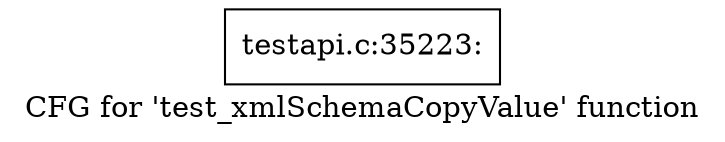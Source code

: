 digraph "CFG for 'test_xmlSchemaCopyValue' function" {
	label="CFG for 'test_xmlSchemaCopyValue' function";

	Node0x4a45560 [shape=record,label="{testapi.c:35223:}"];
}

